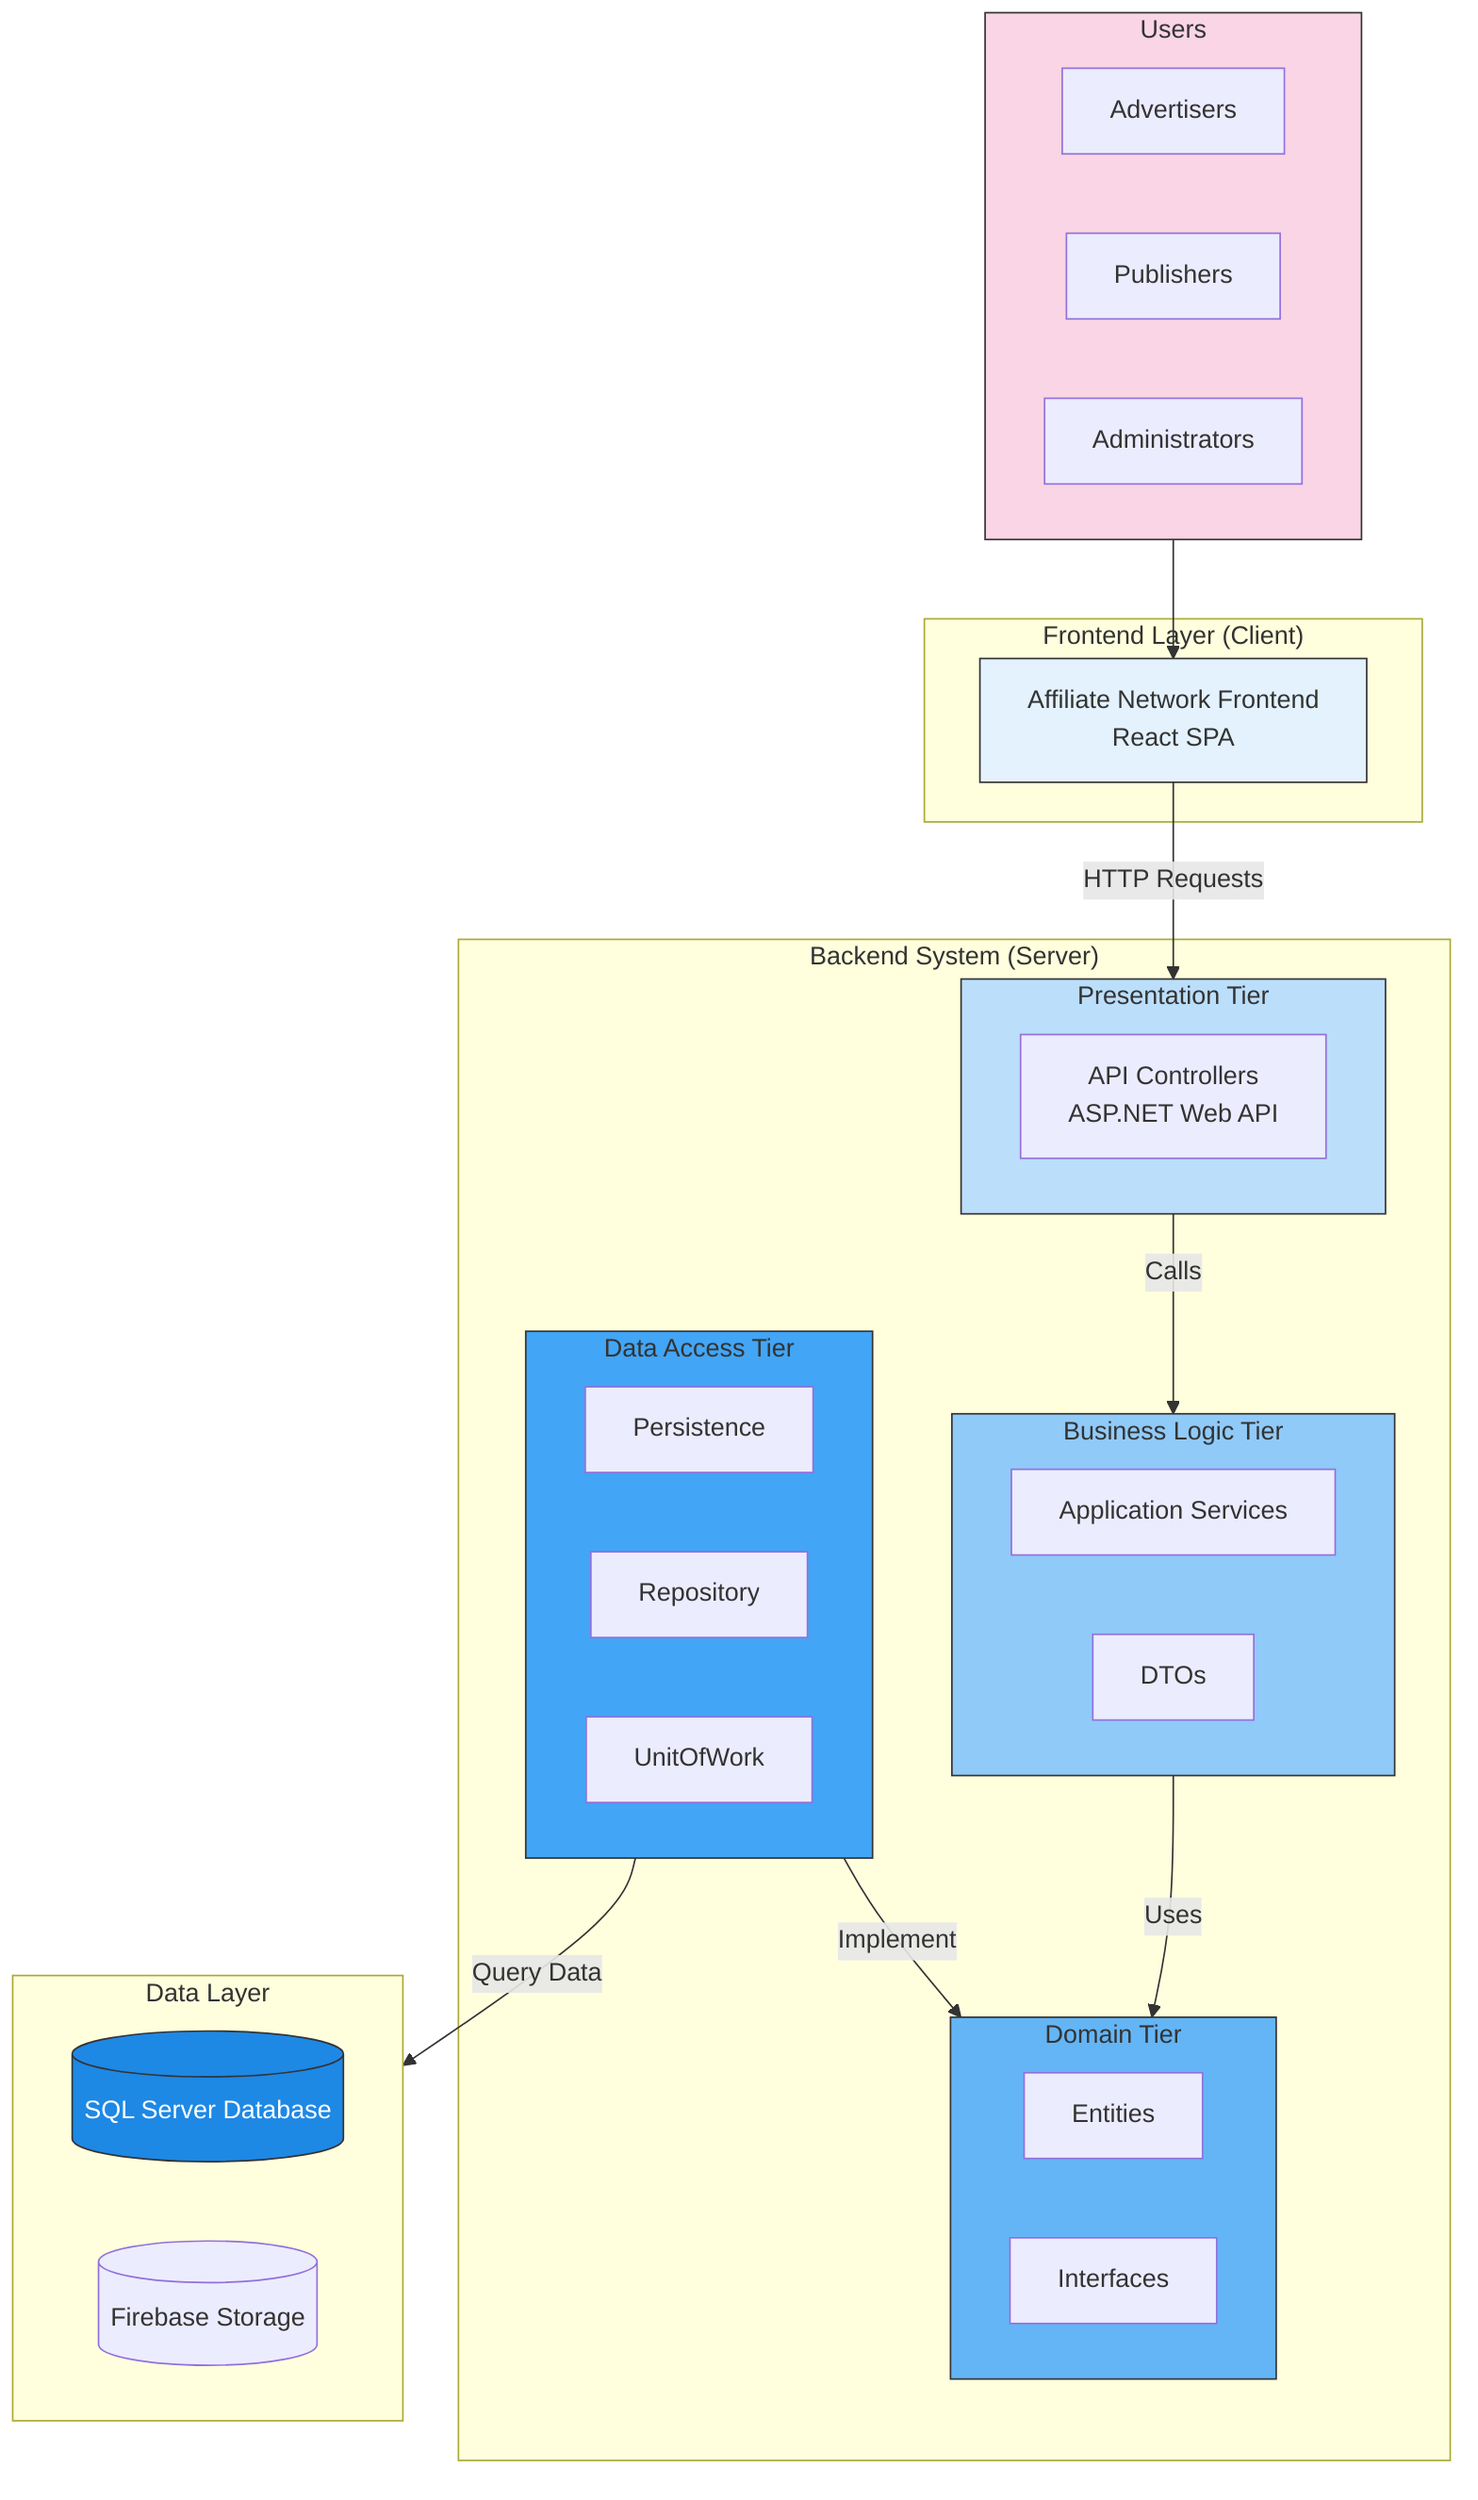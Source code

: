 flowchart TD
    subgraph Users["Users"]
        A1["Advertisers"]
        A2["Publishers"]
        A3["Administrators"]
    end
    
    subgraph Frontend["Frontend Layer (Client)"]
        C["Affiliate Network Frontend
        React SPA"]
    end
    
    subgraph Backend["Backend System (Server)"]
        subgraph PresentationTier["Presentation Tier"]
            D["API Controllers
            ASP.NET Web API"]
        end
        
        subgraph BusinessLogicTier["Business Logic Tier"]
            E["Application Services"]
            F["DTOs"]
        end
        
        subgraph DomainTier["Domain Tier"]
            G["Entities"]
            G2["Interfaces"]
        end
        
        
        subgraph DataAccessTier["Data Access Tier"]
            H["Persistence"]
            H2["Repository"]
            H3["UnitOfWork"]
        end
    end
    
    subgraph DataLayer["Data Layer"]
        K[("SQL Server Database")]
        K2[("Firebase Storage")]
    end

    Users --> C
    C -- HTTP Requests --> PresentationTier
    PresentationTier -- Calls --> BusinessLogicTier
    BusinessLogicTier -- Uses --> DomainTier
    DataAccessTier -- Implement --> DomainTier
    DataAccessTier -- Query Data --> DataLayer
    
    %% Styling
    C:::frontend
    PresentationTier:::presentation
    BusinessLogicTier:::business
    DomainTier:::domain
    DataAccessTier:::dataaccess
    K:::database
    Users:::users
    
    classDef users fill:#f9d5e5,stroke:#333
    classDef frontend fill:#e3f2fd,stroke:#333
    classDef presentation fill:#bbdefb,stroke:#333
    classDef business fill:#90caf9,stroke:#333
    classDef domain fill:#64b5f6,stroke:#333
    classDef dataaccess fill:#42a5f5,stroke:#333
    classDef database fill:#1e88e5,stroke:#333,color:white